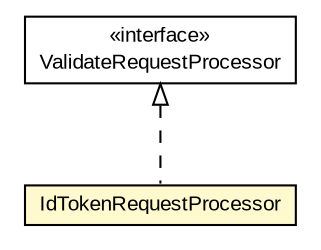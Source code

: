 #!/usr/local/bin/dot
#
# Class diagram 
# Generated by UMLGraph version R5_6-24-gf6e263 (http://www.umlgraph.org/)
#

digraph G {
	edge [fontname="arial",fontsize=10,labelfontname="arial",labelfontsize=10];
	node [fontname="arial",fontsize=10,shape=plaintext];
	nodesep=0.25;
	ranksep=0.5;
	// net.trajano.openidconnect.jaspic.internal.ValidateRequestProcessor
	c4979 [label=<<table title="net.trajano.openidconnect.jaspic.internal.ValidateRequestProcessor" border="0" cellborder="1" cellspacing="0" cellpadding="2" port="p" href="../ValidateRequestProcessor.html">
		<tr><td><table border="0" cellspacing="0" cellpadding="1">
<tr><td align="center" balign="center"> &#171;interface&#187; </td></tr>
<tr><td align="center" balign="center"> ValidateRequestProcessor </td></tr>
		</table></td></tr>
		</table>>, URL="../ValidateRequestProcessor.html", fontname="arial", fontcolor="black", fontsize=10.0];
	// net.trajano.openidconnect.jaspic.internal.processors.IdTokenRequestProcessor
	c4995 [label=<<table title="net.trajano.openidconnect.jaspic.internal.processors.IdTokenRequestProcessor" border="0" cellborder="1" cellspacing="0" cellpadding="2" port="p" bgcolor="lemonChiffon" href="./IdTokenRequestProcessor.html">
		<tr><td><table border="0" cellspacing="0" cellpadding="1">
<tr><td align="center" balign="center"> IdTokenRequestProcessor </td></tr>
		</table></td></tr>
		</table>>, URL="./IdTokenRequestProcessor.html", fontname="arial", fontcolor="black", fontsize=10.0];
	//net.trajano.openidconnect.jaspic.internal.processors.IdTokenRequestProcessor implements net.trajano.openidconnect.jaspic.internal.ValidateRequestProcessor
	c4979:p -> c4995:p [dir=back,arrowtail=empty,style=dashed];
}

